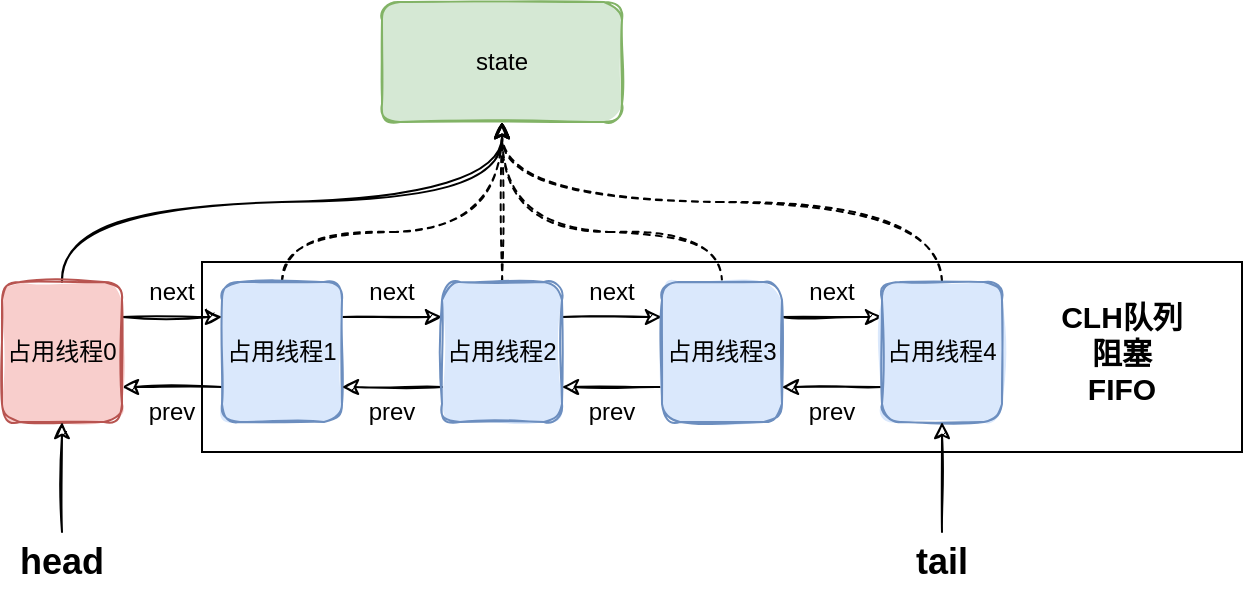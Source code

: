 <mxfile version="20.3.7" type="github">
  <diagram id="Yuw8eQQD934mDUAI04a5" name="第 1 页">
    <mxGraphModel dx="1422" dy="752" grid="1" gridSize="10" guides="1" tooltips="1" connect="1" arrows="1" fold="1" page="1" pageScale="1" pageWidth="827" pageHeight="1169" math="0" shadow="0">
      <root>
        <mxCell id="0" />
        <mxCell id="1" parent="0" />
        <mxCell id="kUrpYP0FrZ2lY7gKSXWZ-40" value="" style="rounded=0;whiteSpace=wrap;html=1;fontSize=18;" vertex="1" parent="1">
          <mxGeometry x="240" y="235" width="520" height="95" as="geometry" />
        </mxCell>
        <mxCell id="kUrpYP0FrZ2lY7gKSXWZ-7" value="state" style="rounded=1;whiteSpace=wrap;html=1;sketch=1;fillColor=#d5e8d4;strokeColor=#82b366;fillStyle=solid;" vertex="1" parent="1">
          <mxGeometry x="330" y="105" width="120" height="60" as="geometry" />
        </mxCell>
        <mxCell id="kUrpYP0FrZ2lY7gKSXWZ-14" style="edgeStyle=orthogonalEdgeStyle;rounded=0;orthogonalLoop=1;jettySize=auto;html=1;exitX=1;exitY=0.25;exitDx=0;exitDy=0;entryX=0;entryY=0.25;entryDx=0;entryDy=0;sketch=1;" edge="1" parent="1" source="kUrpYP0FrZ2lY7gKSXWZ-8" target="kUrpYP0FrZ2lY7gKSXWZ-9">
          <mxGeometry relative="1" as="geometry" />
        </mxCell>
        <mxCell id="kUrpYP0FrZ2lY7gKSXWZ-20" style="edgeStyle=orthogonalEdgeStyle;rounded=0;orthogonalLoop=1;jettySize=auto;html=1;exitX=0;exitY=0.75;exitDx=0;exitDy=0;entryX=1;entryY=0.75;entryDx=0;entryDy=0;sketch=1;" edge="1" parent="1" source="kUrpYP0FrZ2lY7gKSXWZ-8" target="kUrpYP0FrZ2lY7gKSXWZ-12">
          <mxGeometry relative="1" as="geometry" />
        </mxCell>
        <mxCell id="kUrpYP0FrZ2lY7gKSXWZ-36" style="edgeStyle=orthogonalEdgeStyle;curved=1;rounded=0;sketch=1;orthogonalLoop=1;jettySize=auto;html=1;exitX=0.5;exitY=0;exitDx=0;exitDy=0;entryX=0.5;entryY=1;entryDx=0;entryDy=0;fontSize=18;dashed=1;" edge="1" parent="1" source="kUrpYP0FrZ2lY7gKSXWZ-8" target="kUrpYP0FrZ2lY7gKSXWZ-7">
          <mxGeometry relative="1" as="geometry">
            <Array as="points">
              <mxPoint x="280" y="220" />
              <mxPoint x="390" y="220" />
            </Array>
          </mxGeometry>
        </mxCell>
        <mxCell id="kUrpYP0FrZ2lY7gKSXWZ-8" value="占用线程1" style="rounded=1;whiteSpace=wrap;html=1;sketch=1;fillColor=#dae8fc;strokeColor=#6c8ebf;fillStyle=solid;" vertex="1" parent="1">
          <mxGeometry x="250" y="245" width="60" height="70" as="geometry" />
        </mxCell>
        <mxCell id="kUrpYP0FrZ2lY7gKSXWZ-15" style="edgeStyle=orthogonalEdgeStyle;rounded=0;orthogonalLoop=1;jettySize=auto;html=1;exitX=1;exitY=0.25;exitDx=0;exitDy=0;entryX=0;entryY=0.25;entryDx=0;entryDy=0;sketch=1;" edge="1" parent="1" source="kUrpYP0FrZ2lY7gKSXWZ-9" target="kUrpYP0FrZ2lY7gKSXWZ-10">
          <mxGeometry relative="1" as="geometry" />
        </mxCell>
        <mxCell id="kUrpYP0FrZ2lY7gKSXWZ-19" style="edgeStyle=orthogonalEdgeStyle;rounded=0;orthogonalLoop=1;jettySize=auto;html=1;exitX=0;exitY=0.75;exitDx=0;exitDy=0;entryX=1;entryY=0.75;entryDx=0;entryDy=0;sketch=1;" edge="1" parent="1" source="kUrpYP0FrZ2lY7gKSXWZ-9" target="kUrpYP0FrZ2lY7gKSXWZ-8">
          <mxGeometry relative="1" as="geometry" />
        </mxCell>
        <mxCell id="kUrpYP0FrZ2lY7gKSXWZ-37" style="edgeStyle=orthogonalEdgeStyle;curved=1;rounded=0;sketch=1;orthogonalLoop=1;jettySize=auto;html=1;exitX=0.5;exitY=0;exitDx=0;exitDy=0;entryX=0.5;entryY=1;entryDx=0;entryDy=0;fontSize=18;dashed=1;" edge="1" parent="1" source="kUrpYP0FrZ2lY7gKSXWZ-9" target="kUrpYP0FrZ2lY7gKSXWZ-7">
          <mxGeometry relative="1" as="geometry" />
        </mxCell>
        <mxCell id="kUrpYP0FrZ2lY7gKSXWZ-9" value="占用线程2" style="rounded=1;whiteSpace=wrap;html=1;sketch=1;fillColor=#dae8fc;strokeColor=#6c8ebf;fillStyle=solid;" vertex="1" parent="1">
          <mxGeometry x="360" y="245" width="60" height="70" as="geometry" />
        </mxCell>
        <mxCell id="kUrpYP0FrZ2lY7gKSXWZ-16" style="edgeStyle=orthogonalEdgeStyle;rounded=0;orthogonalLoop=1;jettySize=auto;html=1;exitX=1;exitY=0.25;exitDx=0;exitDy=0;entryX=0;entryY=0.25;entryDx=0;entryDy=0;sketch=1;" edge="1" parent="1" source="kUrpYP0FrZ2lY7gKSXWZ-10" target="kUrpYP0FrZ2lY7gKSXWZ-11">
          <mxGeometry relative="1" as="geometry" />
        </mxCell>
        <mxCell id="kUrpYP0FrZ2lY7gKSXWZ-18" style="edgeStyle=orthogonalEdgeStyle;rounded=0;orthogonalLoop=1;jettySize=auto;html=1;exitX=0;exitY=0.75;exitDx=0;exitDy=0;entryX=1;entryY=0.75;entryDx=0;entryDy=0;sketch=1;" edge="1" parent="1" source="kUrpYP0FrZ2lY7gKSXWZ-10" target="kUrpYP0FrZ2lY7gKSXWZ-9">
          <mxGeometry relative="1" as="geometry" />
        </mxCell>
        <mxCell id="kUrpYP0FrZ2lY7gKSXWZ-38" style="edgeStyle=orthogonalEdgeStyle;curved=1;rounded=0;sketch=1;orthogonalLoop=1;jettySize=auto;html=1;exitX=0.5;exitY=0;exitDx=0;exitDy=0;entryX=0.5;entryY=1;entryDx=0;entryDy=0;fontSize=18;dashed=1;" edge="1" parent="1" source="kUrpYP0FrZ2lY7gKSXWZ-10" target="kUrpYP0FrZ2lY7gKSXWZ-7">
          <mxGeometry relative="1" as="geometry">
            <Array as="points">
              <mxPoint x="500" y="220" />
              <mxPoint x="390" y="220" />
            </Array>
          </mxGeometry>
        </mxCell>
        <mxCell id="kUrpYP0FrZ2lY7gKSXWZ-10" value="占用线程3" style="rounded=1;whiteSpace=wrap;html=1;sketch=1;fillColor=#dae8fc;strokeColor=#6c8ebf;fillStyle=solid;" vertex="1" parent="1">
          <mxGeometry x="470" y="245" width="60" height="70" as="geometry" />
        </mxCell>
        <mxCell id="kUrpYP0FrZ2lY7gKSXWZ-17" style="edgeStyle=orthogonalEdgeStyle;rounded=0;orthogonalLoop=1;jettySize=auto;html=1;exitX=0;exitY=0.75;exitDx=0;exitDy=0;entryX=1;entryY=0.75;entryDx=0;entryDy=0;sketch=1;" edge="1" parent="1" source="kUrpYP0FrZ2lY7gKSXWZ-11" target="kUrpYP0FrZ2lY7gKSXWZ-10">
          <mxGeometry relative="1" as="geometry" />
        </mxCell>
        <mxCell id="kUrpYP0FrZ2lY7gKSXWZ-39" style="edgeStyle=orthogonalEdgeStyle;curved=1;rounded=0;sketch=1;orthogonalLoop=1;jettySize=auto;html=1;exitX=0.5;exitY=0;exitDx=0;exitDy=0;fontSize=18;dashed=1;" edge="1" parent="1" source="kUrpYP0FrZ2lY7gKSXWZ-11" target="kUrpYP0FrZ2lY7gKSXWZ-7">
          <mxGeometry relative="1" as="geometry" />
        </mxCell>
        <mxCell id="kUrpYP0FrZ2lY7gKSXWZ-11" value="占用线程4" style="rounded=1;whiteSpace=wrap;html=1;sketch=1;fillColor=#dae8fc;strokeColor=#6c8ebf;fillStyle=solid;" vertex="1" parent="1">
          <mxGeometry x="580" y="245" width="60" height="70" as="geometry" />
        </mxCell>
        <mxCell id="kUrpYP0FrZ2lY7gKSXWZ-13" style="edgeStyle=orthogonalEdgeStyle;rounded=0;orthogonalLoop=1;jettySize=auto;html=1;exitX=1;exitY=0.25;exitDx=0;exitDy=0;entryX=0;entryY=0.25;entryDx=0;entryDy=0;sketch=1;" edge="1" parent="1" source="kUrpYP0FrZ2lY7gKSXWZ-12" target="kUrpYP0FrZ2lY7gKSXWZ-8">
          <mxGeometry relative="1" as="geometry" />
        </mxCell>
        <mxCell id="kUrpYP0FrZ2lY7gKSXWZ-35" style="edgeStyle=orthogonalEdgeStyle;rounded=0;orthogonalLoop=1;jettySize=auto;html=1;exitX=0.5;exitY=0;exitDx=0;exitDy=0;entryX=0.5;entryY=1;entryDx=0;entryDy=0;fontSize=18;sketch=1;curved=1;" edge="1" parent="1" source="kUrpYP0FrZ2lY7gKSXWZ-12" target="kUrpYP0FrZ2lY7gKSXWZ-7">
          <mxGeometry relative="1" as="geometry" />
        </mxCell>
        <mxCell id="kUrpYP0FrZ2lY7gKSXWZ-12" value="占用线程0" style="rounded=1;whiteSpace=wrap;html=1;sketch=1;fillColor=#f8cecc;strokeColor=#b85450;fillStyle=solid;" vertex="1" parent="1">
          <mxGeometry x="140" y="245" width="60" height="70" as="geometry" />
        </mxCell>
        <mxCell id="kUrpYP0FrZ2lY7gKSXWZ-34" style="edgeStyle=orthogonalEdgeStyle;rounded=0;orthogonalLoop=1;jettySize=auto;html=1;exitX=0.5;exitY=0;exitDx=0;exitDy=0;entryX=0.5;entryY=1;entryDx=0;entryDy=0;fontSize=18;sketch=1;" edge="1" parent="1" source="kUrpYP0FrZ2lY7gKSXWZ-21" target="kUrpYP0FrZ2lY7gKSXWZ-12">
          <mxGeometry relative="1" as="geometry" />
        </mxCell>
        <mxCell id="kUrpYP0FrZ2lY7gKSXWZ-21" value="&lt;font style=&quot;font-size: 18px;&quot;&gt;&lt;b&gt;head&lt;/b&gt;&lt;/font&gt;" style="text;html=1;strokeColor=none;fillColor=none;align=center;verticalAlign=middle;whiteSpace=wrap;rounded=0;sketch=1;" vertex="1" parent="1">
          <mxGeometry x="140" y="370" width="60" height="30" as="geometry" />
        </mxCell>
        <mxCell id="kUrpYP0FrZ2lY7gKSXWZ-22" value="next" style="text;html=1;strokeColor=none;fillColor=none;align=center;verticalAlign=middle;whiteSpace=wrap;rounded=0;sketch=1;" vertex="1" parent="1">
          <mxGeometry x="210" y="240" width="30" height="20" as="geometry" />
        </mxCell>
        <mxCell id="kUrpYP0FrZ2lY7gKSXWZ-23" value="next" style="text;html=1;strokeColor=none;fillColor=none;align=center;verticalAlign=middle;whiteSpace=wrap;rounded=0;sketch=1;" vertex="1" parent="1">
          <mxGeometry x="320" y="240" width="30" height="20" as="geometry" />
        </mxCell>
        <mxCell id="kUrpYP0FrZ2lY7gKSXWZ-24" value="next" style="text;html=1;strokeColor=none;fillColor=none;align=center;verticalAlign=middle;whiteSpace=wrap;rounded=0;sketch=1;" vertex="1" parent="1">
          <mxGeometry x="430" y="240" width="30" height="20" as="geometry" />
        </mxCell>
        <mxCell id="kUrpYP0FrZ2lY7gKSXWZ-26" value="next" style="text;html=1;strokeColor=none;fillColor=none;align=center;verticalAlign=middle;whiteSpace=wrap;rounded=0;sketch=1;" vertex="1" parent="1">
          <mxGeometry x="540" y="240" width="30" height="20" as="geometry" />
        </mxCell>
        <mxCell id="kUrpYP0FrZ2lY7gKSXWZ-27" value="prev" style="text;html=1;strokeColor=none;fillColor=none;align=center;verticalAlign=middle;whiteSpace=wrap;rounded=0;sketch=1;" vertex="1" parent="1">
          <mxGeometry x="540" y="300" width="30" height="20" as="geometry" />
        </mxCell>
        <mxCell id="kUrpYP0FrZ2lY7gKSXWZ-29" value="prev" style="text;html=1;strokeColor=none;fillColor=none;align=center;verticalAlign=middle;whiteSpace=wrap;rounded=0;sketch=1;" vertex="1" parent="1">
          <mxGeometry x="430" y="300" width="30" height="20" as="geometry" />
        </mxCell>
        <mxCell id="kUrpYP0FrZ2lY7gKSXWZ-30" value="prev" style="text;html=1;strokeColor=none;fillColor=none;align=center;verticalAlign=middle;whiteSpace=wrap;rounded=0;sketch=1;" vertex="1" parent="1">
          <mxGeometry x="320" y="300" width="30" height="20" as="geometry" />
        </mxCell>
        <mxCell id="kUrpYP0FrZ2lY7gKSXWZ-31" value="prev" style="text;html=1;strokeColor=none;fillColor=none;align=center;verticalAlign=middle;whiteSpace=wrap;rounded=0;sketch=1;" vertex="1" parent="1">
          <mxGeometry x="210" y="300" width="30" height="20" as="geometry" />
        </mxCell>
        <mxCell id="kUrpYP0FrZ2lY7gKSXWZ-33" style="edgeStyle=orthogonalEdgeStyle;rounded=0;orthogonalLoop=1;jettySize=auto;html=1;exitX=0.5;exitY=0;exitDx=0;exitDy=0;entryX=0.5;entryY=1;entryDx=0;entryDy=0;sketch=1;" edge="1" parent="1" source="kUrpYP0FrZ2lY7gKSXWZ-32" target="kUrpYP0FrZ2lY7gKSXWZ-11">
          <mxGeometry relative="1" as="geometry" />
        </mxCell>
        <mxCell id="kUrpYP0FrZ2lY7gKSXWZ-32" value="&lt;div style=&quot;font-size: 18px;&quot;&gt;&lt;font style=&quot;font-size: 18px;&quot;&gt;&lt;b&gt;tail&lt;/b&gt;&lt;/font&gt;&lt;/div&gt;" style="text;html=1;strokeColor=none;fillColor=none;align=center;verticalAlign=middle;whiteSpace=wrap;rounded=0;sketch=1;" vertex="1" parent="1">
          <mxGeometry x="580" y="370" width="60" height="30" as="geometry" />
        </mxCell>
        <mxCell id="kUrpYP0FrZ2lY7gKSXWZ-42" value="&lt;div style=&quot;font-size: 15px;&quot;&gt;&lt;font style=&quot;font-size: 15px;&quot;&gt;&lt;b&gt;CLH队列&lt;/b&gt;&lt;/font&gt;&lt;/div&gt;&lt;div style=&quot;font-size: 15px;&quot;&gt;&lt;font style=&quot;font-size: 15px;&quot;&gt;&lt;b&gt;阻塞&lt;/b&gt;&lt;/font&gt;&lt;/div&gt;&lt;div style=&quot;font-size: 15px;&quot;&gt;&lt;font style=&quot;font-size: 15px;&quot;&gt;&lt;b&gt;FIFO&lt;br&gt;&lt;/b&gt;&lt;/font&gt;&lt;/div&gt;" style="text;html=1;strokeColor=none;fillColor=none;align=center;verticalAlign=middle;whiteSpace=wrap;rounded=0;sketch=1;" vertex="1" parent="1">
          <mxGeometry x="650" y="240" width="100" height="80" as="geometry" />
        </mxCell>
      </root>
    </mxGraphModel>
  </diagram>
</mxfile>
